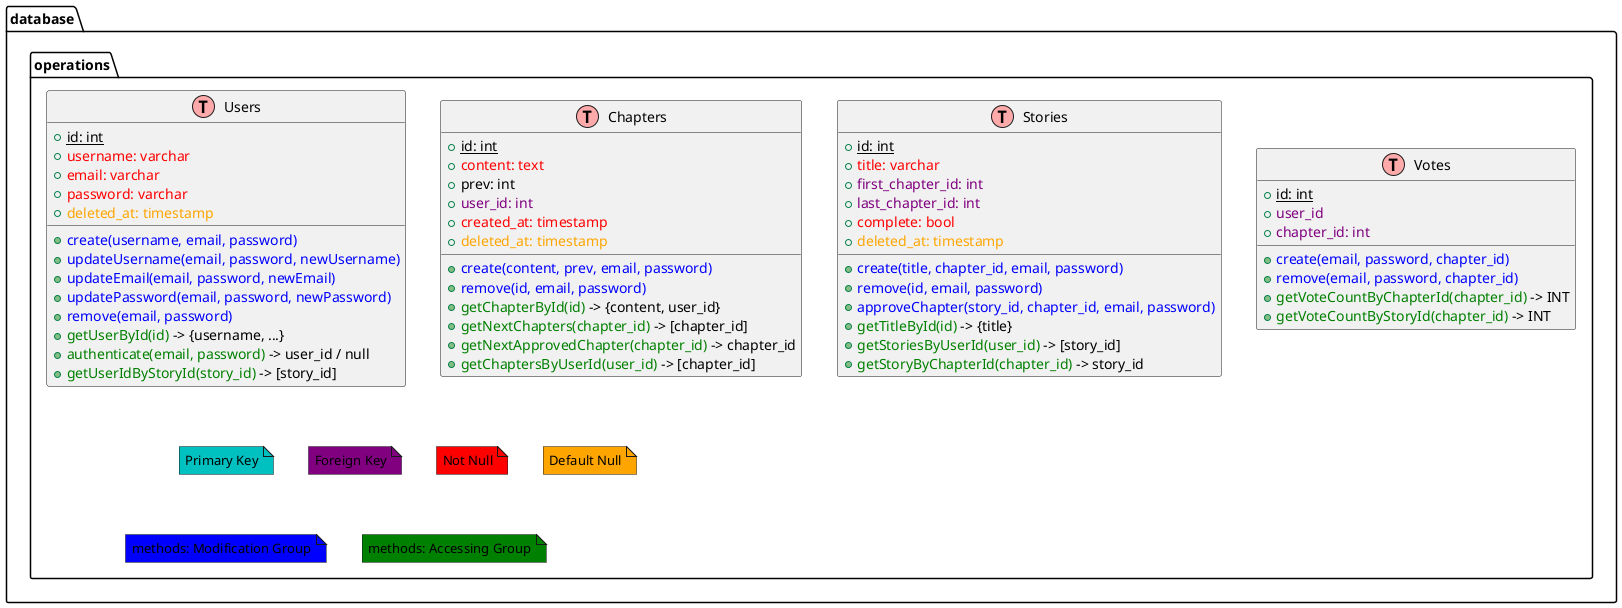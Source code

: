 @startuml
'!include https://raw.githubusercontent.com/plantuml-stdlib/C4-PlantUML/master/C4_Container.puml
'LAYOUT_TOP_DOWN()
package "database.operations" {
  !define Class(name, desc) class name as "desc" << (T,#FFAAAA) >>
  !define PrimaryKey(x) <u>x</u>
  !define ForeignKey(x) <color:purple>x</color>
  !define ModificationGroup(x) <color:blue>x</color>
  !define AccessingGroup(x) <color:green>x</color>
  !define NotNull(x) <color:red>x</color>
  !define DefaultNull(x) <color:orange>x</color>

  Class(Users, "Users") {
    +PrimaryKey(id: int)
    +NotNull(username: varchar)
    +NotNull(email: varchar)
    +NotNull(password: varchar)
    +DefaultNull(deleted_at: timestamp)
    +ModificationGroup(create(username, email, password))
    +ModificationGroup(updateUsername(email, password, newUsername))
    +ModificationGroup(updateEmail(email, password, newEmail))
    +ModificationGroup(updatePassword(email, password, newPassword))
    +ModificationGroup(remove(email, password))
    +AccessingGroup(getUserById(id)) -> {username, ...}
    +AccessingGroup(authenticate(email, password)) -> user_id / null
    +AccessingGroup(getUserIdByStoryId(story_id)) -> [story_id]
  }

  Class(Chapters, "Chapters") {
    +PrimaryKey(id: int)
    +NotNull(content: text)
    +prev: int
    +ForeignKey(user_id: int)
    +NotNull(created_at: timestamp)
    +DefaultNull(deleted_at: timestamp)
    +ModificationGroup(create(content, prev, email, password))
    +ModificationGroup(remove(id, email, password))
    +AccessingGroup(getChapterById(id)) -> {content, user_id}
    +AccessingGroup(getNextChapters(chapter_id)) -> [chapter_id]
    +AccessingGroup(getNextApprovedChapter(chapter_id)) -> chapter_id
    +AccessingGroup(getChaptersByUserId(user_id)) -> [chapter_id]
  }

  Class(Stories, "Stories") {
    +PrimaryKey(id: int)
    +NotNull(title: varchar)
    +ForeignKey(first_chapter_id: int)
    +ForeignKey(last_chapter_id: int)
    +NotNull(complete: bool)
    +DefaultNull(deleted_at: timestamp)
    +ModificationGroup(create(title, chapter_id, email, password))
    +ModificationGroup(remove(id, email, password))
    +ModificationGroup(approveChapter(story_id, chapter_id, email, password))
    +AccessingGroup(getTitleById(id)) -> {title}
    +AccessingGroup(getStoriesByUserId(user_id)) -> [story_id]
    +AccessingGroup(getStoryByChapterId(chapter_id)) -> story_id
  }

  Class(Votes, "Votes") {
    +PrimaryKey(id: int)
    +ForeignKey(user_id)
    +ForeignKey(chapter_id: int)
    +ModificationGroup(create(email, password, chapter_id))
    +ModificationGroup(remove(email, password, chapter_id))
    +AccessingGroup(getVoteCountByChapterId(chapter_id)) -> INT
    +AccessingGroup(getVoteCountByStoryId(chapter_id)) -> INT
  }

  note "Primary Key" as note_pk #00C0C0
  note "Foreign Key" as note_fk #800080
  note "Not Null" as note_notnull #FF0000
  note "Default Null" as note_default #FFA500
  note "methods: Modification Group" as note_Modification #0000FF
  note "methods: Accessing Group" as note_Accessing #008000
}

@enduml
